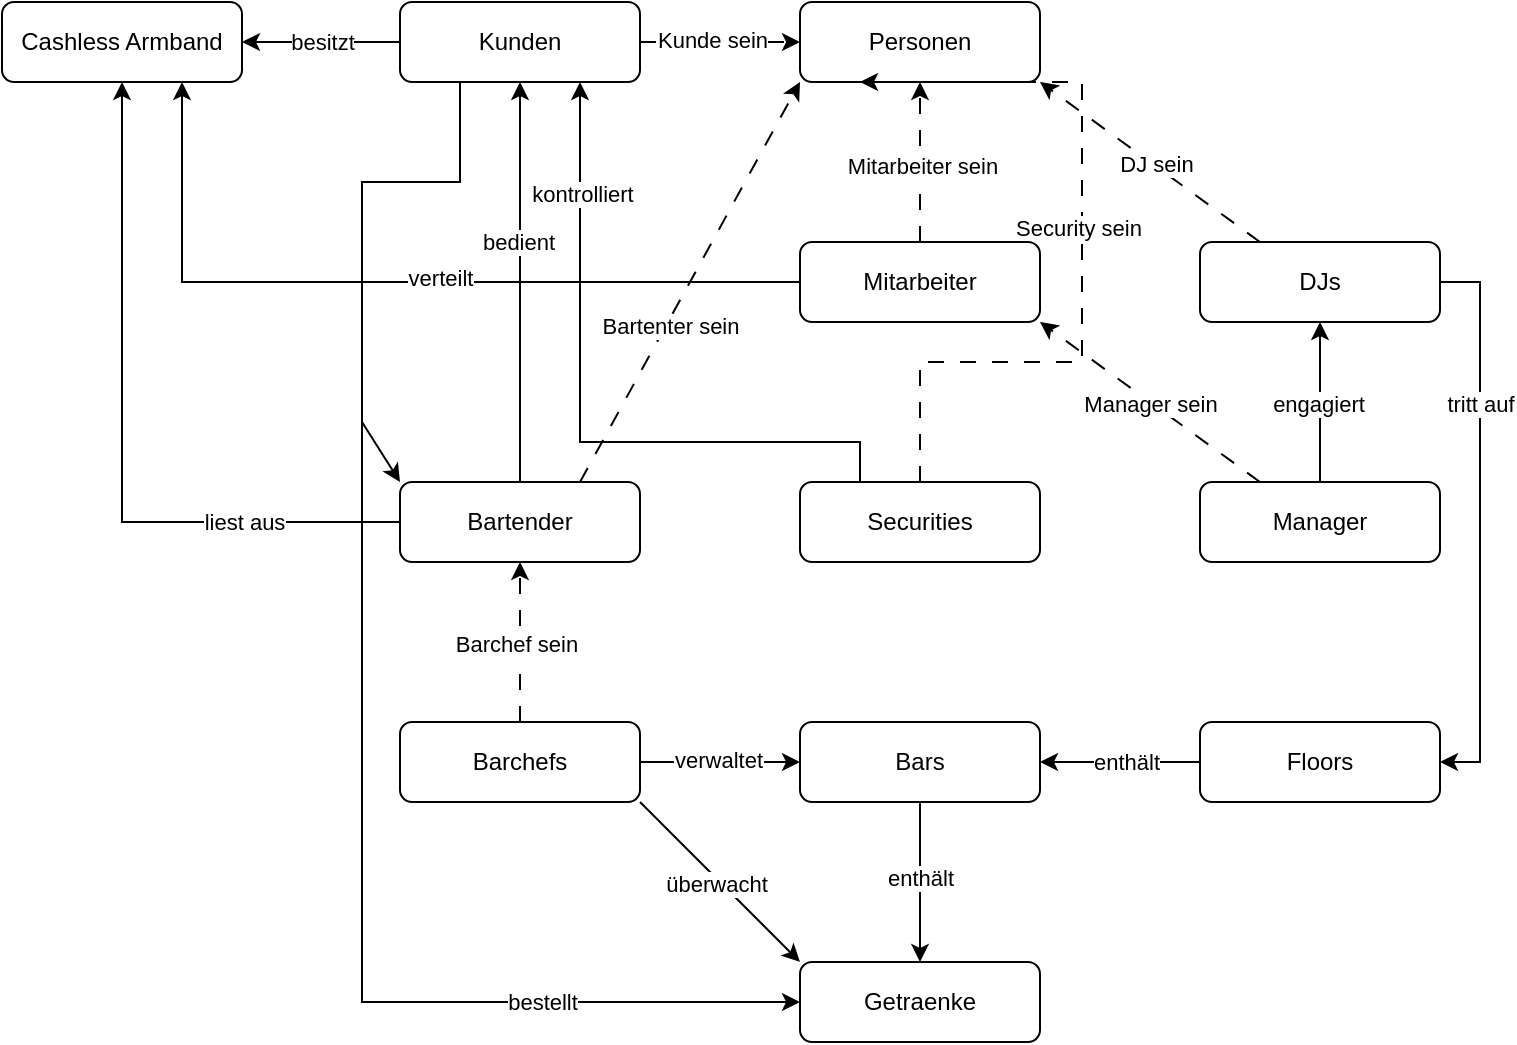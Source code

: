 <mxfile version="22.0.4" type="github">
  <diagram name="Seite-1" id="FmIIdibaUiO8U-ZjWJW1">
    <mxGraphModel dx="1434" dy="782" grid="1" gridSize="10" guides="1" tooltips="1" connect="1" arrows="1" fold="1" page="1" pageScale="1" pageWidth="1169" pageHeight="827" math="0" shadow="0">
      <root>
        <mxCell id="0" />
        <mxCell id="1" parent="0" />
        <mxCell id="9bT87pyTpixYOUSoGnTv-71" value="Personen" style="rounded=1;whiteSpace=wrap;html=1;" vertex="1" parent="1">
          <mxGeometry x="439" y="40" width="120" height="40" as="geometry" />
        </mxCell>
        <mxCell id="9bT87pyTpixYOUSoGnTv-87" style="edgeStyle=orthogonalEdgeStyle;rounded=0;orthogonalLoop=1;jettySize=auto;html=1;exitX=1;exitY=0.5;exitDx=0;exitDy=0;entryX=0;entryY=0.5;entryDx=0;entryDy=0;dashed=1;dashPattern=8 8;strokeWidth=1;" edge="1" parent="1" source="9bT87pyTpixYOUSoGnTv-72" target="9bT87pyTpixYOUSoGnTv-71">
          <mxGeometry relative="1" as="geometry" />
        </mxCell>
        <mxCell id="9bT87pyTpixYOUSoGnTv-88" value="Kunde sein" style="edgeLabel;html=1;align=center;verticalAlign=middle;resizable=0;points=[];" vertex="1" connectable="0" parent="9bT87pyTpixYOUSoGnTv-87">
          <mxGeometry x="-0.15" relative="1" as="geometry">
            <mxPoint x="2" y="-1" as="offset" />
          </mxGeometry>
        </mxCell>
        <mxCell id="9bT87pyTpixYOUSoGnTv-107" style="edgeStyle=orthogonalEdgeStyle;rounded=0;orthogonalLoop=1;jettySize=auto;html=1;exitX=0;exitY=0.5;exitDx=0;exitDy=0;entryX=1;entryY=0.5;entryDx=0;entryDy=0;" edge="1" parent="1" source="9bT87pyTpixYOUSoGnTv-72" target="9bT87pyTpixYOUSoGnTv-106">
          <mxGeometry relative="1" as="geometry" />
        </mxCell>
        <mxCell id="9bT87pyTpixYOUSoGnTv-108" value="besitzt" style="edgeLabel;html=1;align=center;verticalAlign=middle;resizable=0;points=[];" vertex="1" connectable="0" parent="9bT87pyTpixYOUSoGnTv-107">
          <mxGeometry x="0.089" y="2" relative="1" as="geometry">
            <mxPoint x="4" y="-2" as="offset" />
          </mxGeometry>
        </mxCell>
        <mxCell id="9bT87pyTpixYOUSoGnTv-127" style="edgeStyle=orthogonalEdgeStyle;rounded=0;orthogonalLoop=1;jettySize=auto;html=1;exitX=0.25;exitY=1;exitDx=0;exitDy=0;entryX=0;entryY=0.5;entryDx=0;entryDy=0;" edge="1" parent="1" source="9bT87pyTpixYOUSoGnTv-72" target="9bT87pyTpixYOUSoGnTv-83">
          <mxGeometry relative="1" as="geometry">
            <Array as="points">
              <mxPoint x="269" y="130" />
              <mxPoint x="220" y="130" />
              <mxPoint x="220" y="540" />
            </Array>
          </mxGeometry>
        </mxCell>
        <mxCell id="9bT87pyTpixYOUSoGnTv-128" value="bestellt" style="edgeLabel;html=1;align=center;verticalAlign=middle;resizable=0;points=[];" vertex="1" connectable="0" parent="9bT87pyTpixYOUSoGnTv-127">
          <mxGeometry x="0.646" y="-1" relative="1" as="geometry">
            <mxPoint y="-1" as="offset" />
          </mxGeometry>
        </mxCell>
        <mxCell id="9bT87pyTpixYOUSoGnTv-72" value="Kunden" style="rounded=1;whiteSpace=wrap;html=1;" vertex="1" parent="1">
          <mxGeometry x="239" y="40" width="120" height="40" as="geometry" />
        </mxCell>
        <mxCell id="9bT87pyTpixYOUSoGnTv-96" style="rounded=0;orthogonalLoop=1;jettySize=auto;html=1;exitX=0.25;exitY=0;exitDx=0;exitDy=0;entryX=1;entryY=1;entryDx=0;entryDy=0;dashed=1;dashPattern=8 8;strokeWidth=1;" edge="1" parent="1" source="9bT87pyTpixYOUSoGnTv-73" target="9bT87pyTpixYOUSoGnTv-75">
          <mxGeometry relative="1" as="geometry" />
        </mxCell>
        <mxCell id="9bT87pyTpixYOUSoGnTv-98" value="Manager sein" style="edgeLabel;html=1;align=center;verticalAlign=middle;resizable=0;points=[];" vertex="1" connectable="0" parent="9bT87pyTpixYOUSoGnTv-96">
          <mxGeometry x="-0.009" y="1" relative="1" as="geometry">
            <mxPoint as="offset" />
          </mxGeometry>
        </mxCell>
        <mxCell id="9bT87pyTpixYOUSoGnTv-123" style="edgeStyle=orthogonalEdgeStyle;rounded=0;orthogonalLoop=1;jettySize=auto;html=1;exitX=0.5;exitY=0;exitDx=0;exitDy=0;entryX=0.5;entryY=1;entryDx=0;entryDy=0;" edge="1" parent="1" source="9bT87pyTpixYOUSoGnTv-73" target="9bT87pyTpixYOUSoGnTv-81">
          <mxGeometry relative="1" as="geometry" />
        </mxCell>
        <mxCell id="9bT87pyTpixYOUSoGnTv-124" value="engagiert" style="edgeLabel;html=1;align=center;verticalAlign=middle;resizable=0;points=[];" vertex="1" connectable="0" parent="9bT87pyTpixYOUSoGnTv-123">
          <mxGeometry x="-0.025" y="1" relative="1" as="geometry">
            <mxPoint as="offset" />
          </mxGeometry>
        </mxCell>
        <mxCell id="9bT87pyTpixYOUSoGnTv-73" value="Manager" style="rounded=1;whiteSpace=wrap;html=1;" vertex="1" parent="1">
          <mxGeometry x="639" y="280" width="120" height="40" as="geometry" />
        </mxCell>
        <mxCell id="9bT87pyTpixYOUSoGnTv-90" style="edgeStyle=orthogonalEdgeStyle;rounded=0;orthogonalLoop=1;jettySize=auto;html=1;exitX=0.5;exitY=0;exitDx=0;exitDy=0;entryX=0.25;entryY=1;entryDx=0;entryDy=0;dashed=1;dashPattern=8 8;strokeWidth=1;" edge="1" parent="1" source="9bT87pyTpixYOUSoGnTv-74" target="9bT87pyTpixYOUSoGnTv-71">
          <mxGeometry relative="1" as="geometry">
            <Array as="points">
              <mxPoint x="499" y="220" />
              <mxPoint x="580" y="220" />
              <mxPoint x="580" y="80" />
            </Array>
          </mxGeometry>
        </mxCell>
        <mxCell id="9bT87pyTpixYOUSoGnTv-91" value="Security sein" style="edgeLabel;html=1;align=center;verticalAlign=middle;resizable=0;points=[];" vertex="1" connectable="0" parent="9bT87pyTpixYOUSoGnTv-90">
          <mxGeometry x="0.075" y="-2" relative="1" as="geometry">
            <mxPoint x="-4" y="2" as="offset" />
          </mxGeometry>
        </mxCell>
        <mxCell id="9bT87pyTpixYOUSoGnTv-102" style="edgeStyle=orthogonalEdgeStyle;rounded=0;orthogonalLoop=1;jettySize=auto;html=1;exitX=0.25;exitY=0;exitDx=0;exitDy=0;entryX=0.75;entryY=1;entryDx=0;entryDy=0;" edge="1" parent="1" source="9bT87pyTpixYOUSoGnTv-74" target="9bT87pyTpixYOUSoGnTv-72">
          <mxGeometry relative="1" as="geometry">
            <Array as="points">
              <mxPoint x="469" y="260" />
              <mxPoint x="329" y="260" />
            </Array>
          </mxGeometry>
        </mxCell>
        <mxCell id="9bT87pyTpixYOUSoGnTv-103" value="kontrolliert" style="edgeLabel;html=1;align=center;verticalAlign=middle;resizable=0;points=[];" vertex="1" connectable="0" parent="9bT87pyTpixYOUSoGnTv-102">
          <mxGeometry x="0.629" y="-1" relative="1" as="geometry">
            <mxPoint y="-7" as="offset" />
          </mxGeometry>
        </mxCell>
        <mxCell id="9bT87pyTpixYOUSoGnTv-74" value="Securities" style="rounded=1;whiteSpace=wrap;html=1;" vertex="1" parent="1">
          <mxGeometry x="439" y="280" width="120" height="40" as="geometry" />
        </mxCell>
        <mxCell id="9bT87pyTpixYOUSoGnTv-85" style="edgeStyle=orthogonalEdgeStyle;rounded=0;orthogonalLoop=1;jettySize=auto;html=1;exitX=0.5;exitY=0;exitDx=0;exitDy=0;entryX=0.5;entryY=1;entryDx=0;entryDy=0;dashed=1;dashPattern=8 8;strokeWidth=1;" edge="1" parent="1" source="9bT87pyTpixYOUSoGnTv-75" target="9bT87pyTpixYOUSoGnTv-71">
          <mxGeometry relative="1" as="geometry" />
        </mxCell>
        <mxCell id="9bT87pyTpixYOUSoGnTv-86" value="Mitarbeiter sein" style="edgeLabel;html=1;align=center;verticalAlign=middle;resizable=0;points=[];" vertex="1" connectable="0" parent="9bT87pyTpixYOUSoGnTv-85">
          <mxGeometry x="-0.05" y="-1" relative="1" as="geometry">
            <mxPoint as="offset" />
          </mxGeometry>
        </mxCell>
        <mxCell id="9bT87pyTpixYOUSoGnTv-110" style="edgeStyle=orthogonalEdgeStyle;rounded=0;orthogonalLoop=1;jettySize=auto;html=1;exitX=0;exitY=0.5;exitDx=0;exitDy=0;entryX=0.75;entryY=1;entryDx=0;entryDy=0;" edge="1" parent="1" source="9bT87pyTpixYOUSoGnTv-75" target="9bT87pyTpixYOUSoGnTv-106">
          <mxGeometry relative="1" as="geometry">
            <Array as="points">
              <mxPoint x="130" y="180" />
            </Array>
          </mxGeometry>
        </mxCell>
        <mxCell id="9bT87pyTpixYOUSoGnTv-111" value="verteilt" style="edgeLabel;html=1;align=center;verticalAlign=middle;resizable=0;points=[];" vertex="1" connectable="0" parent="9bT87pyTpixYOUSoGnTv-110">
          <mxGeometry x="0.408" y="1" relative="1" as="geometry">
            <mxPoint x="108" y="-3" as="offset" />
          </mxGeometry>
        </mxCell>
        <mxCell id="9bT87pyTpixYOUSoGnTv-75" value="Mitarbeiter" style="rounded=1;whiteSpace=wrap;html=1;" vertex="1" parent="1">
          <mxGeometry x="439" y="160" width="120" height="40" as="geometry" />
        </mxCell>
        <mxCell id="9bT87pyTpixYOUSoGnTv-114" style="edgeStyle=orthogonalEdgeStyle;rounded=0;orthogonalLoop=1;jettySize=auto;html=1;exitX=0.5;exitY=1;exitDx=0;exitDy=0;entryX=0.5;entryY=0;entryDx=0;entryDy=0;" edge="1" parent="1" source="9bT87pyTpixYOUSoGnTv-76" target="9bT87pyTpixYOUSoGnTv-83">
          <mxGeometry relative="1" as="geometry">
            <Array as="points">
              <mxPoint x="499" y="480" />
              <mxPoint x="499" y="480" />
            </Array>
          </mxGeometry>
        </mxCell>
        <mxCell id="9bT87pyTpixYOUSoGnTv-115" value="enthält" style="edgeLabel;html=1;align=center;verticalAlign=middle;resizable=0;points=[];" vertex="1" connectable="0" parent="9bT87pyTpixYOUSoGnTv-114">
          <mxGeometry x="-0.05" relative="1" as="geometry">
            <mxPoint as="offset" />
          </mxGeometry>
        </mxCell>
        <mxCell id="9bT87pyTpixYOUSoGnTv-76" value="Bars" style="rounded=1;whiteSpace=wrap;html=1;" vertex="1" parent="1">
          <mxGeometry x="439" y="400" width="120" height="40" as="geometry" />
        </mxCell>
        <mxCell id="9bT87pyTpixYOUSoGnTv-77" style="edgeStyle=orthogonalEdgeStyle;rounded=0;orthogonalLoop=1;jettySize=auto;html=1;exitX=0.5;exitY=1;exitDx=0;exitDy=0;" edge="1" parent="1" source="9bT87pyTpixYOUSoGnTv-73" target="9bT87pyTpixYOUSoGnTv-73">
          <mxGeometry relative="1" as="geometry" />
        </mxCell>
        <mxCell id="9bT87pyTpixYOUSoGnTv-118" style="edgeStyle=orthogonalEdgeStyle;rounded=0;orthogonalLoop=1;jettySize=auto;html=1;exitX=0;exitY=0.5;exitDx=0;exitDy=0;entryX=1;entryY=0.5;entryDx=0;entryDy=0;" edge="1" parent="1" source="9bT87pyTpixYOUSoGnTv-79" target="9bT87pyTpixYOUSoGnTv-76">
          <mxGeometry relative="1" as="geometry" />
        </mxCell>
        <mxCell id="9bT87pyTpixYOUSoGnTv-119" value="enthält" style="edgeLabel;html=1;align=center;verticalAlign=middle;resizable=0;points=[];" vertex="1" connectable="0" parent="9bT87pyTpixYOUSoGnTv-118">
          <mxGeometry x="-0.075" y="2" relative="1" as="geometry">
            <mxPoint y="-2" as="offset" />
          </mxGeometry>
        </mxCell>
        <mxCell id="9bT87pyTpixYOUSoGnTv-79" value="Floors" style="rounded=1;whiteSpace=wrap;html=1;" vertex="1" parent="1">
          <mxGeometry x="639" y="400" width="120" height="40" as="geometry" />
        </mxCell>
        <mxCell id="9bT87pyTpixYOUSoGnTv-125" style="edgeStyle=orthogonalEdgeStyle;rounded=0;orthogonalLoop=1;jettySize=auto;html=1;exitX=1;exitY=0.5;exitDx=0;exitDy=0;entryX=1;entryY=0.5;entryDx=0;entryDy=0;" edge="1" parent="1" source="9bT87pyTpixYOUSoGnTv-81" target="9bT87pyTpixYOUSoGnTv-79">
          <mxGeometry relative="1" as="geometry" />
        </mxCell>
        <mxCell id="9bT87pyTpixYOUSoGnTv-126" value="tritt auf" style="edgeLabel;html=1;align=center;verticalAlign=middle;resizable=0;points=[];" vertex="1" connectable="0" parent="9bT87pyTpixYOUSoGnTv-125">
          <mxGeometry x="-0.436" y="1" relative="1" as="geometry">
            <mxPoint x="-1" y="2" as="offset" />
          </mxGeometry>
        </mxCell>
        <mxCell id="9bT87pyTpixYOUSoGnTv-81" value="DJs" style="rounded=1;whiteSpace=wrap;html=1;" vertex="1" parent="1">
          <mxGeometry x="639" y="160" width="120" height="40" as="geometry" />
        </mxCell>
        <mxCell id="9bT87pyTpixYOUSoGnTv-94" style="edgeStyle=orthogonalEdgeStyle;rounded=0;orthogonalLoop=1;jettySize=auto;html=1;exitX=0.5;exitY=0;exitDx=0;exitDy=0;entryX=0.5;entryY=1;entryDx=0;entryDy=0;dashed=1;dashPattern=8 8;strokeWidth=1;" edge="1" parent="1" source="9bT87pyTpixYOUSoGnTv-82" target="9bT87pyTpixYOUSoGnTv-84">
          <mxGeometry relative="1" as="geometry" />
        </mxCell>
        <mxCell id="9bT87pyTpixYOUSoGnTv-95" value="Barchef sein" style="edgeLabel;html=1;align=center;verticalAlign=middle;resizable=0;points=[];" vertex="1" connectable="0" parent="9bT87pyTpixYOUSoGnTv-94">
          <mxGeometry x="-0.025" y="-1" relative="1" as="geometry">
            <mxPoint x="-3" as="offset" />
          </mxGeometry>
        </mxCell>
        <mxCell id="9bT87pyTpixYOUSoGnTv-104" style="edgeStyle=orthogonalEdgeStyle;rounded=0;orthogonalLoop=1;jettySize=auto;html=1;exitX=1;exitY=0.5;exitDx=0;exitDy=0;entryX=0;entryY=0.5;entryDx=0;entryDy=0;" edge="1" parent="1" source="9bT87pyTpixYOUSoGnTv-82" target="9bT87pyTpixYOUSoGnTv-76">
          <mxGeometry relative="1" as="geometry" />
        </mxCell>
        <mxCell id="9bT87pyTpixYOUSoGnTv-105" value="verwaltet" style="edgeLabel;html=1;align=center;verticalAlign=middle;resizable=0;points=[];" vertex="1" connectable="0" parent="9bT87pyTpixYOUSoGnTv-104">
          <mxGeometry x="-0.025" y="1" relative="1" as="geometry">
            <mxPoint as="offset" />
          </mxGeometry>
        </mxCell>
        <mxCell id="9bT87pyTpixYOUSoGnTv-116" style="rounded=0;orthogonalLoop=1;jettySize=auto;html=1;exitX=1;exitY=1;exitDx=0;exitDy=0;entryX=0;entryY=0;entryDx=0;entryDy=0;" edge="1" parent="1" source="9bT87pyTpixYOUSoGnTv-82" target="9bT87pyTpixYOUSoGnTv-83">
          <mxGeometry relative="1" as="geometry" />
        </mxCell>
        <mxCell id="9bT87pyTpixYOUSoGnTv-117" value="überwacht" style="edgeLabel;html=1;align=center;verticalAlign=middle;resizable=0;points=[];" vertex="1" connectable="0" parent="9bT87pyTpixYOUSoGnTv-116">
          <mxGeometry y="-1" relative="1" as="geometry">
            <mxPoint x="-1" as="offset" />
          </mxGeometry>
        </mxCell>
        <mxCell id="9bT87pyTpixYOUSoGnTv-82" value="Barchefs" style="rounded=1;whiteSpace=wrap;html=1;" vertex="1" parent="1">
          <mxGeometry x="239" y="400" width="120" height="40" as="geometry" />
        </mxCell>
        <mxCell id="9bT87pyTpixYOUSoGnTv-83" value="Getraenke" style="rounded=1;whiteSpace=wrap;html=1;" vertex="1" parent="1">
          <mxGeometry x="439" y="520" width="120" height="40" as="geometry" />
        </mxCell>
        <mxCell id="9bT87pyTpixYOUSoGnTv-100" style="edgeStyle=orthogonalEdgeStyle;rounded=0;orthogonalLoop=1;jettySize=auto;html=1;exitX=0.5;exitY=0;exitDx=0;exitDy=0;entryX=0.5;entryY=1;entryDx=0;entryDy=0;" edge="1" parent="1" source="9bT87pyTpixYOUSoGnTv-84" target="9bT87pyTpixYOUSoGnTv-72">
          <mxGeometry relative="1" as="geometry" />
        </mxCell>
        <mxCell id="9bT87pyTpixYOUSoGnTv-101" value="bedient" style="edgeLabel;html=1;align=center;verticalAlign=middle;resizable=0;points=[];" vertex="1" connectable="0" parent="9bT87pyTpixYOUSoGnTv-100">
          <mxGeometry x="0.02" y="1" relative="1" as="geometry">
            <mxPoint y="-18" as="offset" />
          </mxGeometry>
        </mxCell>
        <mxCell id="9bT87pyTpixYOUSoGnTv-112" style="edgeStyle=orthogonalEdgeStyle;rounded=0;orthogonalLoop=1;jettySize=auto;html=1;exitX=0;exitY=0.5;exitDx=0;exitDy=0;entryX=0.5;entryY=1;entryDx=0;entryDy=0;" edge="1" parent="1" source="9bT87pyTpixYOUSoGnTv-84" target="9bT87pyTpixYOUSoGnTv-106">
          <mxGeometry relative="1" as="geometry">
            <Array as="points">
              <mxPoint x="100" y="300" />
            </Array>
          </mxGeometry>
        </mxCell>
        <mxCell id="9bT87pyTpixYOUSoGnTv-113" value="liest aus" style="edgeLabel;html=1;align=center;verticalAlign=middle;resizable=0;points=[];" vertex="1" connectable="0" parent="9bT87pyTpixYOUSoGnTv-112">
          <mxGeometry x="-0.566" relative="1" as="geometry">
            <mxPoint as="offset" />
          </mxGeometry>
        </mxCell>
        <mxCell id="9bT87pyTpixYOUSoGnTv-84" value="Bartender" style="rounded=1;whiteSpace=wrap;html=1;" vertex="1" parent="1">
          <mxGeometry x="239" y="280" width="120" height="40" as="geometry" />
        </mxCell>
        <mxCell id="9bT87pyTpixYOUSoGnTv-92" style="rounded=0;orthogonalLoop=1;jettySize=auto;html=1;exitX=0.75;exitY=0;exitDx=0;exitDy=0;entryX=0;entryY=1;entryDx=0;entryDy=0;dashed=1;dashPattern=8 8;strokeWidth=1;" edge="1" parent="1" source="9bT87pyTpixYOUSoGnTv-84" target="9bT87pyTpixYOUSoGnTv-71">
          <mxGeometry relative="1" as="geometry" />
        </mxCell>
        <mxCell id="9bT87pyTpixYOUSoGnTv-93" value="Bartenter sein" style="edgeLabel;html=1;align=center;verticalAlign=middle;resizable=0;points=[];" vertex="1" connectable="0" parent="9bT87pyTpixYOUSoGnTv-92">
          <mxGeometry x="-0.009" y="-1" relative="1" as="geometry">
            <mxPoint x="-11" y="20" as="offset" />
          </mxGeometry>
        </mxCell>
        <mxCell id="9bT87pyTpixYOUSoGnTv-106" value="Cashless Armband" style="rounded=1;whiteSpace=wrap;html=1;" vertex="1" parent="1">
          <mxGeometry x="40" y="40" width="120" height="40" as="geometry" />
        </mxCell>
        <mxCell id="9bT87pyTpixYOUSoGnTv-121" style="rounded=0;orthogonalLoop=1;jettySize=auto;html=1;exitX=0.25;exitY=0;exitDx=0;exitDy=0;entryX=1;entryY=1;entryDx=0;entryDy=0;dashed=1;dashPattern=8 8;strokeWidth=1;" edge="1" parent="1" source="9bT87pyTpixYOUSoGnTv-81" target="9bT87pyTpixYOUSoGnTv-71">
          <mxGeometry relative="1" as="geometry">
            <mxPoint x="669" y="160" as="sourcePoint" />
            <mxPoint x="559" y="80" as="targetPoint" />
          </mxGeometry>
        </mxCell>
        <mxCell id="9bT87pyTpixYOUSoGnTv-122" value="DJ sein" style="edgeLabel;html=1;align=center;verticalAlign=middle;resizable=0;points=[];" vertex="1" connectable="0" parent="9bT87pyTpixYOUSoGnTv-121">
          <mxGeometry x="-0.009" y="1" relative="1" as="geometry">
            <mxPoint x="3" as="offset" />
          </mxGeometry>
        </mxCell>
        <mxCell id="9bT87pyTpixYOUSoGnTv-129" value="" style="endArrow=classic;html=1;rounded=0;entryX=0;entryY=0;entryDx=0;entryDy=0;" edge="1" parent="1" target="9bT87pyTpixYOUSoGnTv-84">
          <mxGeometry width="50" height="50" relative="1" as="geometry">
            <mxPoint x="220" y="250" as="sourcePoint" />
            <mxPoint x="700" y="270" as="targetPoint" />
          </mxGeometry>
        </mxCell>
      </root>
    </mxGraphModel>
  </diagram>
</mxfile>
